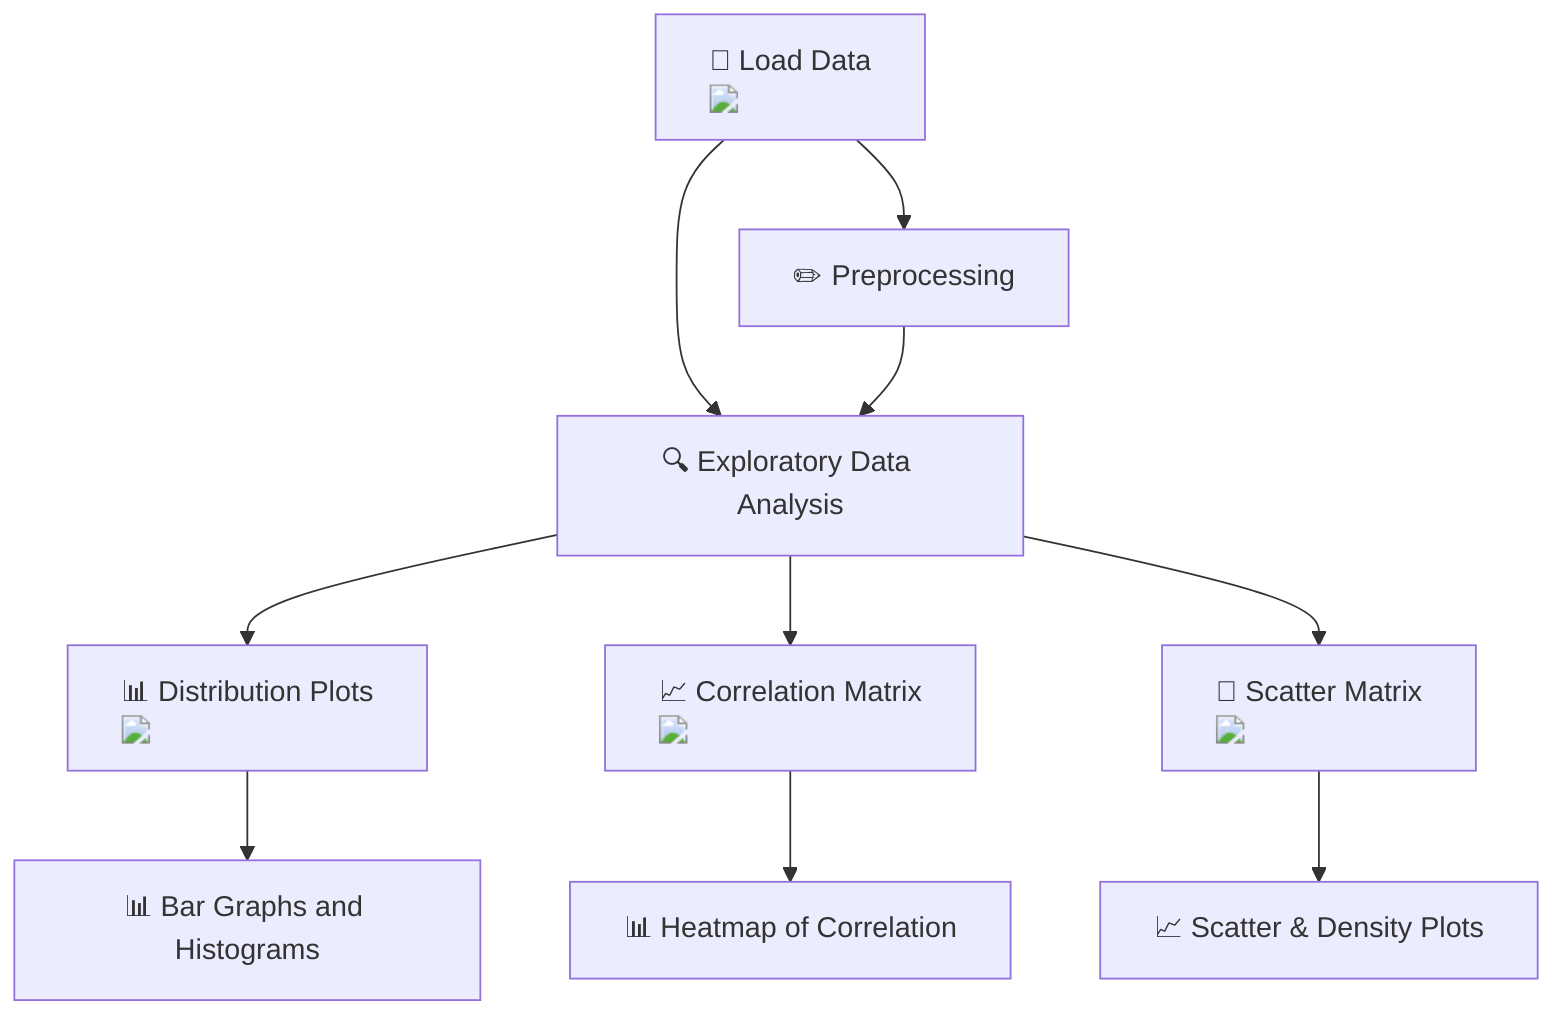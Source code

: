 flowchart TD
    A["📂 Load Data <img src='icons/file.svg' />"] --> B["🔍 Exploratory Data Analysis"]
    B --> C["📊 Distribution Plots <img src='dummy_plots/hist_template.svg' />"]
    B --> D["📈 Correlation Matrix <img src='dummy_plots/scatter_plot_template.svg' />"]
    B --> E["🔗 Scatter Matrix <img src='dummy_plots/scatter_plot_template.svg' />"]
    C --> F["📊 Bar Graphs and Histograms"]
    D --> G["📊 Heatmap of Correlation"]
    E --> H["📈 Scatter & Density Plots"]

    A --> I["✏️ Preprocessing"]
    I --> B